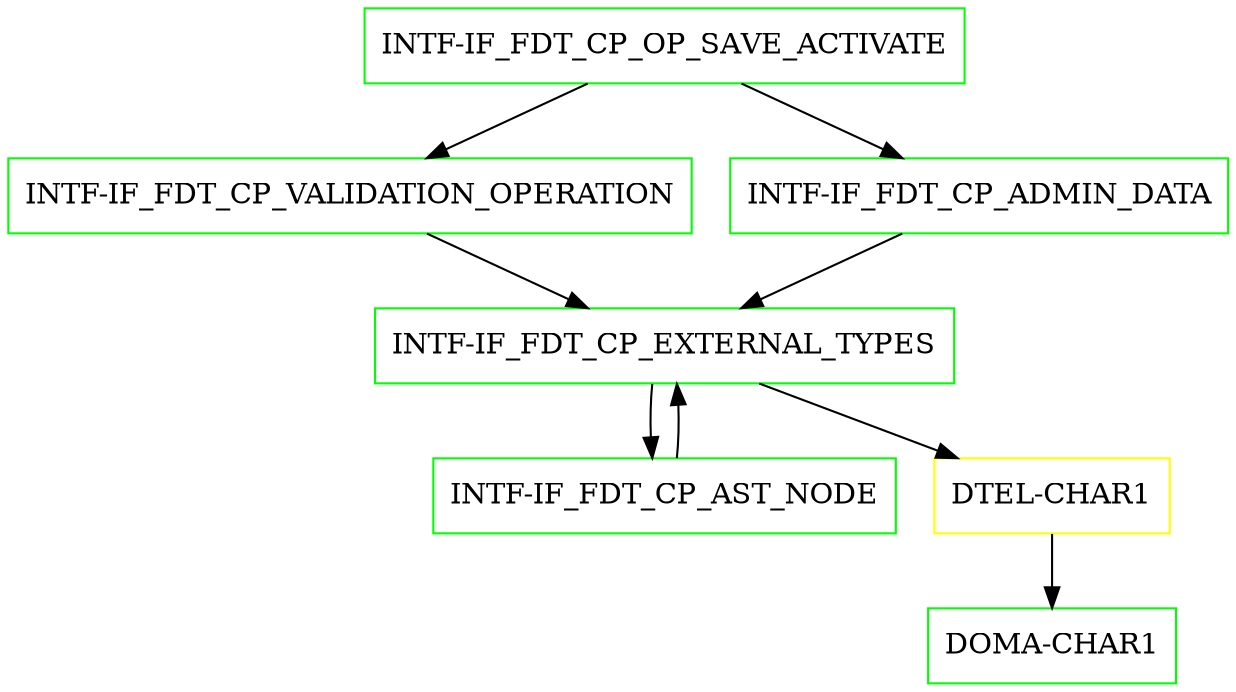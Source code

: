 digraph G {
  "INTF-IF_FDT_CP_OP_SAVE_ACTIVATE" [shape=box,color=green];
  "INTF-IF_FDT_CP_VALIDATION_OPERATION" [shape=box,color=green,URL="./INTF_IF_FDT_CP_VALIDATION_OPERATION.html"];
  "INTF-IF_FDT_CP_EXTERNAL_TYPES" [shape=box,color=green,URL="./INTF_IF_FDT_CP_EXTERNAL_TYPES.html"];
  "INTF-IF_FDT_CP_AST_NODE" [shape=box,color=green,URL="./INTF_IF_FDT_CP_AST_NODE.html"];
  "DTEL-CHAR1" [shape=box,color=yellow,URL="./DTEL_CHAR1.html"];
  "DOMA-CHAR1" [shape=box,color=green,URL="./DOMA_CHAR1.html"];
  "INTF-IF_FDT_CP_ADMIN_DATA" [shape=box,color=green,URL="./INTF_IF_FDT_CP_ADMIN_DATA.html"];
  "INTF-IF_FDT_CP_OP_SAVE_ACTIVATE" -> "INTF-IF_FDT_CP_ADMIN_DATA";
  "INTF-IF_FDT_CP_OP_SAVE_ACTIVATE" -> "INTF-IF_FDT_CP_VALIDATION_OPERATION";
  "INTF-IF_FDT_CP_VALIDATION_OPERATION" -> "INTF-IF_FDT_CP_EXTERNAL_TYPES";
  "INTF-IF_FDT_CP_EXTERNAL_TYPES" -> "DTEL-CHAR1";
  "INTF-IF_FDT_CP_EXTERNAL_TYPES" -> "INTF-IF_FDT_CP_AST_NODE";
  "INTF-IF_FDT_CP_AST_NODE" -> "INTF-IF_FDT_CP_EXTERNAL_TYPES";
  "DTEL-CHAR1" -> "DOMA-CHAR1";
  "INTF-IF_FDT_CP_ADMIN_DATA" -> "INTF-IF_FDT_CP_EXTERNAL_TYPES";
}
